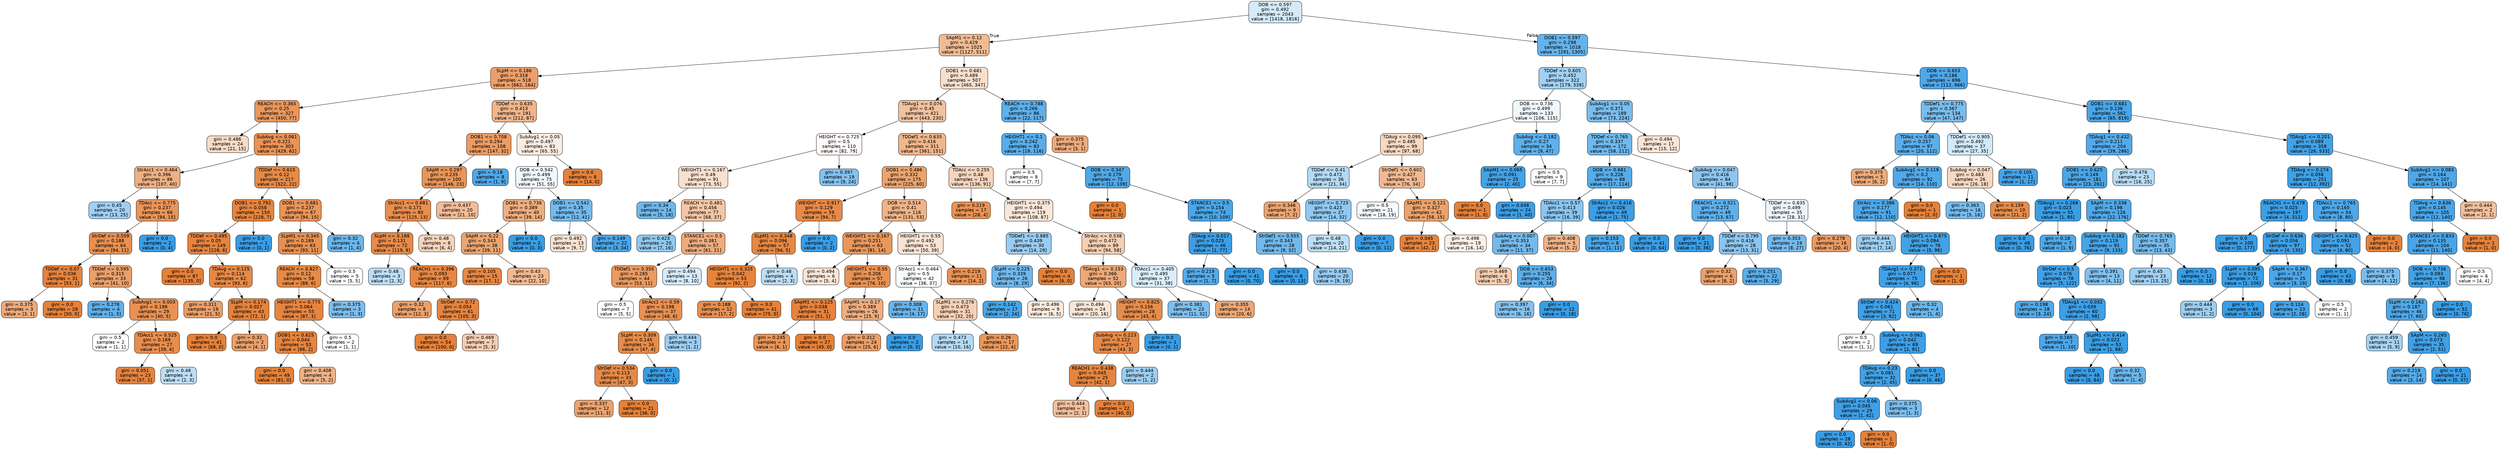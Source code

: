 digraph Tree {
node [shape=box, style="filled, rounded", color="black", fontname=helvetica] ;
edge [fontname=helvetica] ;
0 [label="DOB <= 0.597\ngini = 0.492\nsamples = 2043\nvalue = [1418, 1816]", fillcolor="#d4eaf9"] ;
1 [label="SApM1 <= 0.12\ngini = 0.429\nsamples = 1025\nvalue = [1127, 511]", fillcolor="#f1ba93"] ;
0 -> 1 [labeldistance=2.5, labelangle=45, headlabel="True"] ;
2 [label="SLpM <= 0.186\ngini = 0.318\nsamples = 518\nvalue = [662, 164]", fillcolor="#eba06a"] ;
1 -> 2 ;
3 [label="REACH <= 0.365\ngini = 0.25\nsamples = 327\nvalue = [450, 77]", fillcolor="#e9975b"] ;
2 -> 3 ;
4 [label="gini = 0.486\nsamples = 24\nvalue = [21, 15]", fillcolor="#f8dbc6"] ;
3 -> 4 ;
5 [label="SubAvg <= 0.061\ngini = 0.221\nsamples = 303\nvalue = [429, 62]", fillcolor="#e99356"] ;
3 -> 5 ;
6 [label="StrAcc1 <= 0.464\ngini = 0.396\nsamples = 86\nvalue = [107, 40]", fillcolor="#efb083"] ;
5 -> 6 ;
7 [label="gini = 0.45\nsamples = 20\nvalue = [13, 25]", fillcolor="#a0d0f3"] ;
6 -> 7 ;
8 [label="TDAcc <= 0.775\ngini = 0.237\nsamples = 66\nvalue = [94, 15]", fillcolor="#e99559"] ;
6 -> 8 ;
9 [label="StrDef <= 0.559\ngini = 0.188\nsamples = 64\nvalue = [94, 11]", fillcolor="#e89050"] ;
8 -> 9 ;
10 [label="TDDef <= 0.07\ngini = 0.036\nsamples = 31\nvalue = [53, 1]", fillcolor="#e5833d"] ;
9 -> 10 ;
11 [label="gini = 0.375\nsamples = 3\nvalue = [3, 1]", fillcolor="#eeab7b"] ;
10 -> 11 ;
12 [label="gini = 0.0\nsamples = 28\nvalue = [50, 0]", fillcolor="#e58139"] ;
10 -> 12 ;
13 [label="TDDef <= 0.595\ngini = 0.315\nsamples = 33\nvalue = [41, 10]", fillcolor="#eba069"] ;
9 -> 13 ;
14 [label="gini = 0.278\nsamples = 4\nvalue = [1, 5]", fillcolor="#61b1ea"] ;
13 -> 14 ;
15 [label="SubAvg1 <= 0.003\ngini = 0.198\nsamples = 29\nvalue = [40, 5]", fillcolor="#e89152"] ;
13 -> 15 ;
16 [label="gini = 0.5\nsamples = 2\nvalue = [1, 1]", fillcolor="#ffffff"] ;
15 -> 16 ;
17 [label="TDAcc1 <= 0.525\ngini = 0.169\nsamples = 27\nvalue = [39, 4]", fillcolor="#e88e4d"] ;
15 -> 17 ;
18 [label="gini = 0.051\nsamples = 23\nvalue = [37, 1]", fillcolor="#e6843e"] ;
17 -> 18 ;
19 [label="gini = 0.48\nsamples = 4\nvalue = [2, 3]", fillcolor="#bddef6"] ;
17 -> 19 ;
20 [label="gini = 0.0\nsamples = 2\nvalue = [0, 4]", fillcolor="#399de5"] ;
8 -> 20 ;
21 [label="TDDef <= 0.615\ngini = 0.12\nsamples = 217\nvalue = [322, 22]", fillcolor="#e78a47"] ;
5 -> 21 ;
22 [label="DOB1 <= 0.792\ngini = 0.058\nsamples = 150\nvalue = [228, 7]", fillcolor="#e6853f"] ;
21 -> 22 ;
23 [label="TDDef <= 0.495\ngini = 0.05\nsamples = 149\nvalue = [228, 6]", fillcolor="#e6843e"] ;
22 -> 23 ;
24 [label="gini = 0.0\nsamples = 87\nvalue = [135, 0]", fillcolor="#e58139"] ;
23 -> 24 ;
25 [label="TDAvg <= 0.125\ngini = 0.114\nsamples = 62\nvalue = [93, 6]", fillcolor="#e78946"] ;
23 -> 25 ;
26 [label="gini = 0.311\nsamples = 19\nvalue = [21, 5]", fillcolor="#eb9f68"] ;
25 -> 26 ;
27 [label="SLpM <= 0.174\ngini = 0.027\nsamples = 43\nvalue = [72, 1]", fillcolor="#e5833c"] ;
25 -> 27 ;
28 [label="gini = 0.0\nsamples = 41\nvalue = [68, 0]", fillcolor="#e58139"] ;
27 -> 28 ;
29 [label="gini = 0.32\nsamples = 2\nvalue = [4, 1]", fillcolor="#eca06a"] ;
27 -> 29 ;
30 [label="gini = 0.0\nsamples = 1\nvalue = [0, 1]", fillcolor="#399de5"] ;
22 -> 30 ;
31 [label="DOB1 <= 0.681\ngini = 0.237\nsamples = 67\nvalue = [94, 15]", fillcolor="#e99559"] ;
21 -> 31 ;
32 [label="SLpM1 <= 0.345\ngini = 0.189\nsamples = 63\nvalue = [93, 11]", fillcolor="#e89050"] ;
31 -> 32 ;
33 [label="REACH <= 0.827\ngini = 0.12\nsamples = 58\nvalue = [88, 6]", fillcolor="#e78a46"] ;
32 -> 33 ;
34 [label="HEIGHT1 <= 0.775\ngini = 0.064\nsamples = 55\nvalue = [87, 3]", fillcolor="#e68540"] ;
33 -> 34 ;
35 [label="DOB1 <= 0.625\ngini = 0.044\nsamples = 53\nvalue = [86, 2]", fillcolor="#e6843e"] ;
34 -> 35 ;
36 [label="gini = 0.0\nsamples = 49\nvalue = [81, 0]", fillcolor="#e58139"] ;
35 -> 36 ;
37 [label="gini = 0.408\nsamples = 4\nvalue = [5, 2]", fillcolor="#efb388"] ;
35 -> 37 ;
38 [label="gini = 0.5\nsamples = 2\nvalue = [1, 1]", fillcolor="#ffffff"] ;
34 -> 38 ;
39 [label="gini = 0.375\nsamples = 3\nvalue = [1, 3]", fillcolor="#7bbeee"] ;
33 -> 39 ;
40 [label="gini = 0.5\nsamples = 5\nvalue = [5, 5]", fillcolor="#ffffff"] ;
32 -> 40 ;
41 [label="gini = 0.32\nsamples = 4\nvalue = [1, 4]", fillcolor="#6ab6ec"] ;
31 -> 41 ;
42 [label="TDDef <= 0.635\ngini = 0.413\nsamples = 191\nvalue = [212, 87]", fillcolor="#f0b58a"] ;
2 -> 42 ;
43 [label="DOB1 <= 0.708\ngini = 0.294\nsamples = 108\nvalue = [147, 32]", fillcolor="#eb9c64"] ;
42 -> 43 ;
44 [label="SApM <= 0.297\ngini = 0.235\nsamples = 100\nvalue = [146, 23]", fillcolor="#e99558"] ;
43 -> 44 ;
45 [label="StrAcc1 <= 0.681\ngini = 0.171\nsamples = 80\nvalue = [125, 13]", fillcolor="#e88e4e"] ;
44 -> 45 ;
46 [label="SLpM <= 0.188\ngini = 0.131\nsamples = 72\nvalue = [119, 9]", fillcolor="#e78b48"] ;
45 -> 46 ;
47 [label="gini = 0.48\nsamples = 3\nvalue = [2, 3]", fillcolor="#bddef6"] ;
46 -> 47 ;
48 [label="REACH1 <= 0.396\ngini = 0.093\nsamples = 69\nvalue = [117, 6]", fillcolor="#e68743"] ;
46 -> 48 ;
49 [label="gini = 0.32\nsamples = 8\nvalue = [12, 3]", fillcolor="#eca06a"] ;
48 -> 49 ;
50 [label="StrDef <= 0.72\ngini = 0.054\nsamples = 61\nvalue = [105, 3]", fillcolor="#e6853f"] ;
48 -> 50 ;
51 [label="gini = 0.0\nsamples = 54\nvalue = [100, 0]", fillcolor="#e58139"] ;
50 -> 51 ;
52 [label="gini = 0.469\nsamples = 7\nvalue = [5, 3]", fillcolor="#f5cdb0"] ;
50 -> 52 ;
53 [label="gini = 0.48\nsamples = 8\nvalue = [6, 4]", fillcolor="#f6d5bd"] ;
45 -> 53 ;
54 [label="gini = 0.437\nsamples = 20\nvalue = [21, 10]", fillcolor="#f1bd97"] ;
44 -> 54 ;
55 [label="gini = 0.18\nsamples = 8\nvalue = [1, 9]", fillcolor="#4fa8e8"] ;
43 -> 55 ;
56 [label="SubAvg1 <= 0.05\ngini = 0.497\nsamples = 83\nvalue = [65, 55]", fillcolor="#fbece1"] ;
42 -> 56 ;
57 [label="DOB <= 0.542\ngini = 0.499\nsamples = 75\nvalue = [51, 55]", fillcolor="#f1f8fd"] ;
56 -> 57 ;
58 [label="DOB1 <= 0.736\ngini = 0.389\nsamples = 40\nvalue = [39, 14]", fillcolor="#eeae80"] ;
57 -> 58 ;
59 [label="SApM <= 0.22\ngini = 0.343\nsamples = 38\nvalue = [39, 11]", fillcolor="#eca571"] ;
58 -> 59 ;
60 [label="gini = 0.105\nsamples = 15\nvalue = [17, 1]", fillcolor="#e78845"] ;
59 -> 60 ;
61 [label="gini = 0.43\nsamples = 23\nvalue = [22, 10]", fillcolor="#f1ba93"] ;
59 -> 61 ;
62 [label="gini = 0.0\nsamples = 2\nvalue = [0, 3]", fillcolor="#399de5"] ;
58 -> 62 ;
63 [label="DOB1 <= 0.542\ngini = 0.35\nsamples = 35\nvalue = [12, 41]", fillcolor="#73baed"] ;
57 -> 63 ;
64 [label="gini = 0.492\nsamples = 13\nvalue = [9, 7]", fillcolor="#f9e3d3"] ;
63 -> 64 ;
65 [label="gini = 0.149\nsamples = 22\nvalue = [3, 34]", fillcolor="#4aa6e7"] ;
63 -> 65 ;
66 [label="gini = 0.0\nsamples = 8\nvalue = [14, 0]", fillcolor="#e58139"] ;
56 -> 66 ;
67 [label="DOB1 <= 0.681\ngini = 0.489\nsamples = 507\nvalue = [465, 347]", fillcolor="#f8dfcd"] ;
1 -> 67 ;
68 [label="TDAvg1 <= 0.076\ngini = 0.45\nsamples = 421\nvalue = [443, 230]", fillcolor="#f2c2a0"] ;
67 -> 68 ;
69 [label="HEIGHT <= 0.725\ngini = 0.5\nsamples = 110\nvalue = [82, 79]", fillcolor="#fefaf8"] ;
68 -> 69 ;
70 [label="WEIGHT1 <= 0.167\ngini = 0.49\nsamples = 91\nvalue = [73, 55]", fillcolor="#f9e0ce"] ;
69 -> 70 ;
71 [label="gini = 0.34\nsamples = 14\nvalue = [5, 18]", fillcolor="#70b8ec"] ;
70 -> 71 ;
72 [label="REACH <= 0.481\ngini = 0.456\nsamples = 77\nvalue = [68, 37]", fillcolor="#f3c6a5"] ;
70 -> 72 ;
73 [label="gini = 0.423\nsamples = 20\nvalue = [7, 16]", fillcolor="#90c8f0"] ;
72 -> 73 ;
74 [label="STANCE1 <= 0.5\ngini = 0.381\nsamples = 57\nvalue = [61, 21]", fillcolor="#eeac7d"] ;
72 -> 74 ;
75 [label="TDDef1 <= 0.355\ngini = 0.285\nsamples = 44\nvalue = [53, 11]", fillcolor="#ea9b62"] ;
74 -> 75 ;
76 [label="gini = 0.5\nsamples = 7\nvalue = [5, 5]", fillcolor="#ffffff"] ;
75 -> 76 ;
77 [label="StrAcc1 <= 0.59\ngini = 0.198\nsamples = 37\nvalue = [48, 6]", fillcolor="#e89152"] ;
75 -> 77 ;
78 [label="SLpM <= 0.309\ngini = 0.145\nsamples = 34\nvalue = [47, 4]", fillcolor="#e78c4a"] ;
77 -> 78 ;
79 [label="StrDef <= 0.534\ngini = 0.113\nsamples = 33\nvalue = [47, 3]", fillcolor="#e78946"] ;
78 -> 79 ;
80 [label="gini = 0.337\nsamples = 12\nvalue = [11, 3]", fillcolor="#eca36f"] ;
79 -> 80 ;
81 [label="gini = 0.0\nsamples = 21\nvalue = [36, 0]", fillcolor="#e58139"] ;
79 -> 81 ;
82 [label="gini = 0.0\nsamples = 1\nvalue = [0, 1]", fillcolor="#399de5"] ;
78 -> 82 ;
83 [label="gini = 0.444\nsamples = 3\nvalue = [1, 2]", fillcolor="#9ccef2"] ;
77 -> 83 ;
84 [label="gini = 0.494\nsamples = 13\nvalue = [8, 10]", fillcolor="#d7ebfa"] ;
74 -> 84 ;
85 [label="gini = 0.397\nsamples = 19\nvalue = [9, 24]", fillcolor="#83c2ef"] ;
69 -> 85 ;
86 [label="TDDef1 <= 0.635\ngini = 0.416\nsamples = 311\nvalue = [361, 151]", fillcolor="#f0b68c"] ;
68 -> 86 ;
87 [label="DOB1 <= 0.486\ngini = 0.332\nsamples = 175\nvalue = [225, 60]", fillcolor="#eca36e"] ;
86 -> 87 ;
88 [label="WEIGHT <= 0.917\ngini = 0.129\nsamples = 59\nvalue = [94, 7]", fillcolor="#e78a48"] ;
87 -> 88 ;
89 [label="SLpM1 <= 0.348\ngini = 0.096\nsamples = 57\nvalue = [94, 5]", fillcolor="#e68844"] ;
88 -> 89 ;
90 [label="HEIGHT1 <= 0.325\ngini = 0.042\nsamples = 53\nvalue = [92, 2]", fillcolor="#e6843d"] ;
89 -> 90 ;
91 [label="gini = 0.188\nsamples = 12\nvalue = [17, 2]", fillcolor="#e89050"] ;
90 -> 91 ;
92 [label="gini = 0.0\nsamples = 41\nvalue = [75, 0]", fillcolor="#e58139"] ;
90 -> 92 ;
93 [label="gini = 0.48\nsamples = 4\nvalue = [2, 3]", fillcolor="#bddef6"] ;
89 -> 93 ;
94 [label="gini = 0.0\nsamples = 2\nvalue = [0, 2]", fillcolor="#399de5"] ;
88 -> 94 ;
95 [label="DOB <= 0.514\ngini = 0.41\nsamples = 116\nvalue = [131, 53]", fillcolor="#f0b489"] ;
87 -> 95 ;
96 [label="WEIGHT1 <= 0.167\ngini = 0.251\nsamples = 63\nvalue = [81, 14]", fillcolor="#e9975b"] ;
95 -> 96 ;
97 [label="gini = 0.494\nsamples = 6\nvalue = [5, 4]", fillcolor="#fae6d7"] ;
96 -> 97 ;
98 [label="HEIGHT1 <= 0.55\ngini = 0.206\nsamples = 57\nvalue = [76, 10]", fillcolor="#e89253"] ;
96 -> 98 ;
99 [label="SApM1 <= 0.125\ngini = 0.038\nsamples = 31\nvalue = [51, 1]", fillcolor="#e6833d"] ;
98 -> 99 ;
100 [label="gini = 0.245\nsamples = 4\nvalue = [6, 1]", fillcolor="#e9965a"] ;
99 -> 100 ;
101 [label="gini = 0.0\nsamples = 27\nvalue = [45, 0]", fillcolor="#e58139"] ;
99 -> 101 ;
102 [label="SApM1 <= 0.17\ngini = 0.389\nsamples = 26\nvalue = [25, 9]", fillcolor="#eeae80"] ;
98 -> 102 ;
103 [label="gini = 0.312\nsamples = 24\nvalue = [25, 6]", fillcolor="#eb9f69"] ;
102 -> 103 ;
104 [label="gini = 0.0\nsamples = 2\nvalue = [0, 3]", fillcolor="#399de5"] ;
102 -> 104 ;
105 [label="HEIGHT1 <= 0.55\ngini = 0.492\nsamples = 53\nvalue = [50, 39]", fillcolor="#f9e3d3"] ;
95 -> 105 ;
106 [label="StrAcc1 <= 0.464\ngini = 0.5\nsamples = 42\nvalue = [36, 37]", fillcolor="#fafcfe"] ;
105 -> 106 ;
107 [label="gini = 0.308\nsamples = 11\nvalue = [4, 17]", fillcolor="#68b4eb"] ;
106 -> 107 ;
108 [label="SLpM1 <= 0.276\ngini = 0.473\nsamples = 31\nvalue = [32, 20]", fillcolor="#f5d0b5"] ;
106 -> 108 ;
109 [label="gini = 0.473\nsamples = 14\nvalue = [10, 16]", fillcolor="#b5daf5"] ;
108 -> 109 ;
110 [label="gini = 0.26\nsamples = 17\nvalue = [22, 4]", fillcolor="#ea985d"] ;
108 -> 110 ;
111 [label="gini = 0.219\nsamples = 11\nvalue = [14, 2]", fillcolor="#e99355"] ;
105 -> 111 ;
112 [label="TDAcc <= 0.255\ngini = 0.48\nsamples = 136\nvalue = [136, 91]", fillcolor="#f6d5bd"] ;
86 -> 112 ;
113 [label="gini = 0.219\nsamples = 17\nvalue = [28, 4]", fillcolor="#e99355"] ;
112 -> 113 ;
114 [label="HEIGHT1 <= 0.375\ngini = 0.494\nsamples = 119\nvalue = [108, 87]", fillcolor="#fae7d9"] ;
112 -> 114 ;
115 [label="TDDef1 <= 0.885\ngini = 0.439\nsamples = 30\nvalue = [14, 29]", fillcolor="#99ccf2"] ;
114 -> 115 ;
116 [label="SLpM <= 0.225\ngini = 0.339\nsamples = 26\nvalue = [8, 29]", fillcolor="#70b8ec"] ;
115 -> 116 ;
117 [label="gini = 0.142\nsamples = 17\nvalue = [2, 24]", fillcolor="#49a5e7"] ;
116 -> 117 ;
118 [label="gini = 0.496\nsamples = 9\nvalue = [6, 5]", fillcolor="#fbeade"] ;
116 -> 118 ;
119 [label="gini = 0.0\nsamples = 4\nvalue = [6, 0]", fillcolor="#e58139"] ;
115 -> 119 ;
120 [label="StrAcc <= 0.538\ngini = 0.472\nsamples = 89\nvalue = [94, 58]", fillcolor="#f5cfb3"] ;
114 -> 120 ;
121 [label="TDAvg1 <= 0.153\ngini = 0.366\nsamples = 52\nvalue = [63, 20]", fillcolor="#eda978"] ;
120 -> 121 ;
122 [label="gini = 0.494\nsamples = 24\nvalue = [20, 16]", fillcolor="#fae6d7"] ;
121 -> 122 ;
123 [label="HEIGHT <= 0.825\ngini = 0.156\nsamples = 28\nvalue = [43, 4]", fillcolor="#e78d4b"] ;
121 -> 123 ;
124 [label="SubAvg <= 0.223\ngini = 0.122\nsamples = 27\nvalue = [43, 3]", fillcolor="#e78a47"] ;
123 -> 124 ;
125 [label="REACH1 <= 0.438\ngini = 0.045\nsamples = 25\nvalue = [42, 1]", fillcolor="#e6843e"] ;
124 -> 125 ;
126 [label="gini = 0.444\nsamples = 3\nvalue = [2, 1]", fillcolor="#f2c09c"] ;
125 -> 126 ;
127 [label="gini = 0.0\nsamples = 22\nvalue = [40, 0]", fillcolor="#e58139"] ;
125 -> 127 ;
128 [label="gini = 0.444\nsamples = 2\nvalue = [1, 2]", fillcolor="#9ccef2"] ;
124 -> 128 ;
129 [label="gini = 0.0\nsamples = 1\nvalue = [0, 1]", fillcolor="#399de5"] ;
123 -> 129 ;
130 [label="TDAcc1 <= 0.405\ngini = 0.495\nsamples = 37\nvalue = [31, 38]", fillcolor="#dbedfa"] ;
120 -> 130 ;
131 [label="gini = 0.381\nsamples = 23\nvalue = [11, 32]", fillcolor="#7dbfee"] ;
130 -> 131 ;
132 [label="gini = 0.355\nsamples = 14\nvalue = [20, 6]", fillcolor="#eda774"] ;
130 -> 132 ;
133 [label="REACH <= 0.788\ngini = 0.266\nsamples = 86\nvalue = [22, 117]", fillcolor="#5eafea"] ;
67 -> 133 ;
134 [label="HEIGHT1 <= 0.1\ngini = 0.242\nsamples = 83\nvalue = [19, 116]", fillcolor="#59ade9"] ;
133 -> 134 ;
135 [label="gini = 0.5\nsamples = 8\nvalue = [7, 7]", fillcolor="#ffffff"] ;
134 -> 135 ;
136 [label="DOB <= 0.347\ngini = 0.179\nsamples = 75\nvalue = [12, 109]", fillcolor="#4fa8e8"] ;
134 -> 136 ;
137 [label="gini = 0.0\nsamples = 1\nvalue = [2, 0]", fillcolor="#e58139"] ;
136 -> 137 ;
138 [label="STANCE1 <= 0.5\ngini = 0.154\nsamples = 74\nvalue = [10, 109]", fillcolor="#4ba6e7"] ;
136 -> 138 ;
139 [label="TDAvg <= 0.017\ngini = 0.025\nsamples = 46\nvalue = [1, 77]", fillcolor="#3c9ee5"] ;
138 -> 139 ;
140 [label="gini = 0.219\nsamples = 5\nvalue = [1, 7]", fillcolor="#55abe9"] ;
139 -> 140 ;
141 [label="gini = 0.0\nsamples = 41\nvalue = [0, 70]", fillcolor="#399de5"] ;
139 -> 141 ;
142 [label="StrDef1 <= 0.555\ngini = 0.343\nsamples = 28\nvalue = [9, 32]", fillcolor="#71b9ec"] ;
138 -> 142 ;
143 [label="gini = 0.0\nsamples = 8\nvalue = [0, 13]", fillcolor="#399de5"] ;
142 -> 143 ;
144 [label="gini = 0.436\nsamples = 20\nvalue = [9, 19]", fillcolor="#97cbf1"] ;
142 -> 144 ;
145 [label="gini = 0.375\nsamples = 3\nvalue = [3, 1]", fillcolor="#eeab7b"] ;
133 -> 145 ;
146 [label="DOB1 <= 0.597\ngini = 0.298\nsamples = 1018\nvalue = [291, 1305]", fillcolor="#65b3eb"] ;
0 -> 146 [labeldistance=2.5, labelangle=-45, headlabel="False"] ;
147 [label="TDDef <= 0.605\ngini = 0.452\nsamples = 322\nvalue = [179, 339]", fillcolor="#a2d1f3"] ;
146 -> 147 ;
148 [label="DOB <= 0.736\ngini = 0.499\nsamples = 133\nvalue = [106, 115]", fillcolor="#f0f7fd"] ;
147 -> 148 ;
149 [label="TDAvg <= 0.095\ngini = 0.485\nsamples = 99\nvalue = [97, 68]", fillcolor="#f7d9c4"] ;
148 -> 149 ;
150 [label="TDDef <= 0.41\ngini = 0.472\nsamples = 36\nvalue = [21, 34]", fillcolor="#b3daf5"] ;
149 -> 150 ;
151 [label="gini = 0.346\nsamples = 9\nvalue = [7, 2]", fillcolor="#eca572"] ;
150 -> 151 ;
152 [label="HEIGHT <= 0.725\ngini = 0.423\nsamples = 27\nvalue = [14, 32]", fillcolor="#90c8f0"] ;
150 -> 152 ;
153 [label="gini = 0.48\nsamples = 20\nvalue = [14, 21]", fillcolor="#bddef6"] ;
152 -> 153 ;
154 [label="gini = 0.0\nsamples = 7\nvalue = [0, 11]", fillcolor="#399de5"] ;
152 -> 154 ;
155 [label="StrDef1 <= 0.602\ngini = 0.427\nsamples = 63\nvalue = [76, 34]", fillcolor="#f1b992"] ;
149 -> 155 ;
156 [label="gini = 0.5\nsamples = 21\nvalue = [18, 19]", fillcolor="#f5fafe"] ;
155 -> 156 ;
157 [label="SApM1 <= 0.121\ngini = 0.327\nsamples = 42\nvalue = [58, 15]", fillcolor="#eca26c"] ;
155 -> 157 ;
158 [label="gini = 0.045\nsamples = 23\nvalue = [42, 1]", fillcolor="#e6843e"] ;
157 -> 158 ;
159 [label="gini = 0.498\nsamples = 19\nvalue = [16, 14]", fillcolor="#fcefe6"] ;
157 -> 159 ;
160 [label="SubAvg <= 0.182\ngini = 0.27\nsamples = 34\nvalue = [9, 47]", fillcolor="#5fb0ea"] ;
148 -> 160 ;
161 [label="SApM1 <= 0.065\ngini = 0.091\nsamples = 25\nvalue = [2, 40]", fillcolor="#43a2e6"] ;
160 -> 161 ;
162 [label="gini = 0.0\nsamples = 1\nvalue = [1, 0]", fillcolor="#e58139"] ;
161 -> 162 ;
163 [label="gini = 0.048\nsamples = 24\nvalue = [1, 40]", fillcolor="#3e9fe6"] ;
161 -> 163 ;
164 [label="gini = 0.5\nsamples = 9\nvalue = [7, 7]", fillcolor="#ffffff"] ;
160 -> 164 ;
165 [label="SubAvg1 <= 0.05\ngini = 0.371\nsamples = 189\nvalue = [73, 224]", fillcolor="#7abded"] ;
147 -> 165 ;
166 [label="TDDef <= 0.765\ngini = 0.337\nsamples = 172\nvalue = [58, 212]", fillcolor="#6fb8ec"] ;
165 -> 166 ;
167 [label="DOB <= 0.681\ngini = 0.226\nsamples = 88\nvalue = [17, 114]", fillcolor="#57ace9"] ;
166 -> 167 ;
168 [label="TDAcc1 <= 0.57\ngini = 0.413\nsamples = 39\nvalue = [16, 39]", fillcolor="#8ac5f0"] ;
167 -> 168 ;
169 [label="SubAvg <= 0.007\ngini = 0.353\nsamples = 34\nvalue = [11, 37]", fillcolor="#74baed"] ;
168 -> 169 ;
170 [label="gini = 0.469\nsamples = 6\nvalue = [5, 3]", fillcolor="#f5cdb0"] ;
169 -> 170 ;
171 [label="DOB <= 0.653\ngini = 0.255\nsamples = 28\nvalue = [6, 34]", fillcolor="#5caeea"] ;
169 -> 171 ;
172 [label="gini = 0.397\nsamples = 16\nvalue = [6, 16]", fillcolor="#83c2ef"] ;
171 -> 172 ;
173 [label="gini = 0.0\nsamples = 12\nvalue = [0, 18]", fillcolor="#399de5"] ;
171 -> 173 ;
174 [label="gini = 0.408\nsamples = 5\nvalue = [5, 2]", fillcolor="#efb388"] ;
168 -> 174 ;
175 [label="StrAcc1 <= 0.416\ngini = 0.026\nsamples = 49\nvalue = [1, 75]", fillcolor="#3c9ee5"] ;
167 -> 175 ;
176 [label="gini = 0.153\nsamples = 8\nvalue = [1, 11]", fillcolor="#4ba6e7"] ;
175 -> 176 ;
177 [label="gini = 0.0\nsamples = 41\nvalue = [0, 64]", fillcolor="#399de5"] ;
175 -> 177 ;
178 [label="SubAvg <= 0.047\ngini = 0.416\nsamples = 84\nvalue = [41, 98]", fillcolor="#8cc6f0"] ;
166 -> 178 ;
179 [label="REACH1 <= 0.521\ngini = 0.272\nsamples = 49\nvalue = [13, 67]", fillcolor="#5fb0ea"] ;
178 -> 179 ;
180 [label="gini = 0.0\nsamples = 21\nvalue = [0, 36]", fillcolor="#399de5"] ;
179 -> 180 ;
181 [label="TDDef <= 0.795\ngini = 0.416\nsamples = 28\nvalue = [13, 31]", fillcolor="#8cc6f0"] ;
179 -> 181 ;
182 [label="gini = 0.32\nsamples = 6\nvalue = [8, 2]", fillcolor="#eca06a"] ;
181 -> 182 ;
183 [label="gini = 0.251\nsamples = 22\nvalue = [5, 29]", fillcolor="#5baee9"] ;
181 -> 183 ;
184 [label="TDDef <= 0.835\ngini = 0.499\nsamples = 35\nvalue = [28, 31]", fillcolor="#ecf6fc"] ;
178 -> 184 ;
185 [label="gini = 0.353\nsamples = 19\nvalue = [8, 27]", fillcolor="#74baed"] ;
184 -> 185 ;
186 [label="gini = 0.278\nsamples = 16\nvalue = [20, 4]", fillcolor="#ea9a61"] ;
184 -> 186 ;
187 [label="gini = 0.494\nsamples = 17\nvalue = [15, 12]", fillcolor="#fae6d7"] ;
165 -> 187 ;
188 [label="DOB <= 0.653\ngini = 0.186\nsamples = 696\nvalue = [112, 966]", fillcolor="#50a8e8"] ;
146 -> 188 ;
189 [label="TDDef1 <= 0.775\ngini = 0.367\nsamples = 134\nvalue = [47, 147]", fillcolor="#78bced"] ;
188 -> 189 ;
190 [label="TDAcc <= 0.06\ngini = 0.257\nsamples = 97\nvalue = [20, 112]", fillcolor="#5caeea"] ;
189 -> 190 ;
191 [label="gini = 0.375\nsamples = 5\nvalue = [6, 2]", fillcolor="#eeab7b"] ;
190 -> 191 ;
192 [label="SubAvg1 <= 0.119\ngini = 0.2\nsamples = 92\nvalue = [14, 110]", fillcolor="#52a9e8"] ;
190 -> 192 ;
193 [label="StrAcc <= 0.386\ngini = 0.177\nsamples = 91\nvalue = [12, 110]", fillcolor="#4fa8e8"] ;
192 -> 193 ;
194 [label="gini = 0.444\nsamples = 15\nvalue = [7, 14]", fillcolor="#9ccef2"] ;
193 -> 194 ;
195 [label="HEIGHT1 <= 0.875\ngini = 0.094\nsamples = 76\nvalue = [5, 96]", fillcolor="#43a2e6"] ;
193 -> 195 ;
196 [label="TDAvg1 <= 0.371\ngini = 0.077\nsamples = 75\nvalue = [4, 96]", fillcolor="#41a1e6"] ;
195 -> 196 ;
197 [label="StrDef <= 0.424\ngini = 0.061\nsamples = 71\nvalue = [3, 92]", fillcolor="#3fa0e6"] ;
196 -> 197 ;
198 [label="gini = 0.5\nsamples = 2\nvalue = [1, 1]", fillcolor="#ffffff"] ;
197 -> 198 ;
199 [label="SubAvg <= 0.061\ngini = 0.042\nsamples = 69\nvalue = [2, 91]", fillcolor="#3d9fe6"] ;
197 -> 199 ;
200 [label="TDAvg <= 0.23\ngini = 0.081\nsamples = 32\nvalue = [2, 45]", fillcolor="#42a1e6"] ;
199 -> 200 ;
201 [label="SubAvg1 <= 0.06\ngini = 0.045\nsamples = 29\nvalue = [1, 42]", fillcolor="#3e9fe6"] ;
200 -> 201 ;
202 [label="gini = 0.0\nsamples = 28\nvalue = [0, 42]", fillcolor="#399de5"] ;
201 -> 202 ;
203 [label="gini = 0.0\nsamples = 1\nvalue = [1, 0]", fillcolor="#e58139"] ;
201 -> 203 ;
204 [label="gini = 0.375\nsamples = 3\nvalue = [1, 3]", fillcolor="#7bbeee"] ;
200 -> 204 ;
205 [label="gini = 0.0\nsamples = 37\nvalue = [0, 46]", fillcolor="#399de5"] ;
199 -> 205 ;
206 [label="gini = 0.32\nsamples = 4\nvalue = [1, 4]", fillcolor="#6ab6ec"] ;
196 -> 206 ;
207 [label="gini = 0.0\nsamples = 1\nvalue = [1, 0]", fillcolor="#e58139"] ;
195 -> 207 ;
208 [label="gini = 0.0\nsamples = 1\nvalue = [2, 0]", fillcolor="#e58139"] ;
192 -> 208 ;
209 [label="TDDef1 <= 0.905\ngini = 0.492\nsamples = 37\nvalue = [27, 35]", fillcolor="#d2e9f9"] ;
189 -> 209 ;
210 [label="SubAvg <= 0.047\ngini = 0.483\nsamples = 26\nvalue = [26, 18]", fillcolor="#f7d8c2"] ;
209 -> 210 ;
211 [label="gini = 0.363\nsamples = 16\nvalue = [5, 16]", fillcolor="#77bced"] ;
210 -> 211 ;
212 [label="gini = 0.159\nsamples = 10\nvalue = [21, 2]", fillcolor="#e78d4c"] ;
210 -> 212 ;
213 [label="gini = 0.105\nsamples = 11\nvalue = [1, 17]", fillcolor="#45a3e7"] ;
209 -> 213 ;
214 [label="DOB1 <= 0.681\ngini = 0.136\nsamples = 562\nvalue = [65, 819]", fillcolor="#49a5e7"] ;
188 -> 214 ;
215 [label="TDAvg1 <= 0.432\ngini = 0.211\nsamples = 204\nvalue = [39, 286]", fillcolor="#54aae9"] ;
214 -> 215 ;
216 [label="DOB1 <= 0.625\ngini = 0.149\nsamples = 181\nvalue = [23, 261]", fillcolor="#4aa6e7"] ;
215 -> 216 ;
217 [label="TDAvg1 <= 0.268\ngini = 0.023\nsamples = 55\nvalue = [1, 85]", fillcolor="#3b9ee5"] ;
216 -> 217 ;
218 [label="gini = 0.0\nsamples = 48\nvalue = [0, 76]", fillcolor="#399de5"] ;
217 -> 218 ;
219 [label="gini = 0.18\nsamples = 7\nvalue = [1, 9]", fillcolor="#4fa8e8"] ;
217 -> 219 ;
220 [label="SApM <= 0.338\ngini = 0.198\nsamples = 126\nvalue = [22, 176]", fillcolor="#52a9e8"] ;
216 -> 220 ;
221 [label="SubAvg <= 0.182\ngini = 0.119\nsamples = 91\nvalue = [9, 133]", fillcolor="#46a4e7"] ;
220 -> 221 ;
222 [label="StrDef <= 0.5\ngini = 0.076\nsamples = 78\nvalue = [5, 122]", fillcolor="#41a1e6"] ;
221 -> 222 ;
223 [label="gini = 0.198\nsamples = 18\nvalue = [3, 24]", fillcolor="#52a9e8"] ;
222 -> 223 ;
224 [label="TDAvg1 <= 0.032\ngini = 0.039\nsamples = 60\nvalue = [2, 98]", fillcolor="#3d9fe6"] ;
222 -> 224 ;
225 [label="gini = 0.165\nsamples = 7\nvalue = [1, 10]", fillcolor="#4da7e8"] ;
224 -> 225 ;
226 [label="SLpM1 <= 0.414\ngini = 0.022\nsamples = 53\nvalue = [1, 88]", fillcolor="#3b9ee5"] ;
224 -> 226 ;
227 [label="gini = 0.0\nsamples = 48\nvalue = [0, 84]", fillcolor="#399de5"] ;
226 -> 227 ;
228 [label="gini = 0.32\nsamples = 5\nvalue = [1, 4]", fillcolor="#6ab6ec"] ;
226 -> 228 ;
229 [label="gini = 0.391\nsamples = 13\nvalue = [4, 11]", fillcolor="#81c1ee"] ;
221 -> 229 ;
230 [label="TDDef <= 0.765\ngini = 0.357\nsamples = 35\nvalue = [13, 43]", fillcolor="#75bbed"] ;
220 -> 230 ;
231 [label="gini = 0.45\nsamples = 23\nvalue = [13, 25]", fillcolor="#a0d0f3"] ;
230 -> 231 ;
232 [label="gini = 0.0\nsamples = 12\nvalue = [0, 18]", fillcolor="#399de5"] ;
230 -> 232 ;
233 [label="gini = 0.476\nsamples = 23\nvalue = [16, 25]", fillcolor="#b8dcf6"] ;
215 -> 233 ;
234 [label="TDAvg1 <= 0.201\ngini = 0.089\nsamples = 358\nvalue = [26, 533]", fillcolor="#43a2e6"] ;
214 -> 234 ;
235 [label="TDAvg <= 0.274\ngini = 0.058\nsamples = 251\nvalue = [12, 392]", fillcolor="#3fa0e6"] ;
234 -> 235 ;
236 [label="REACH1 <= 0.479\ngini = 0.025\nsamples = 197\nvalue = [4, 312]", fillcolor="#3c9ee5"] ;
235 -> 236 ;
237 [label="gini = 0.0\nsamples = 100\nvalue = [0, 177]", fillcolor="#399de5"] ;
236 -> 237 ;
238 [label="StrDef <= 0.636\ngini = 0.056\nsamples = 97\nvalue = [4, 135]", fillcolor="#3fa0e6"] ;
236 -> 238 ;
239 [label="SLpM <= 0.095\ngini = 0.019\nsamples = 72\nvalue = [1, 106]", fillcolor="#3b9ee5"] ;
238 -> 239 ;
240 [label="gini = 0.444\nsamples = 3\nvalue = [1, 2]", fillcolor="#9ccef2"] ;
239 -> 240 ;
241 [label="gini = 0.0\nsamples = 69\nvalue = [0, 104]", fillcolor="#399de5"] ;
239 -> 241 ;
242 [label="SApM <= 0.367\ngini = 0.17\nsamples = 25\nvalue = [3, 29]", fillcolor="#4da7e8"] ;
238 -> 242 ;
243 [label="gini = 0.124\nsamples = 23\nvalue = [2, 28]", fillcolor="#47a4e7"] ;
242 -> 243 ;
244 [label="gini = 0.5\nsamples = 2\nvalue = [1, 1]", fillcolor="#ffffff"] ;
242 -> 244 ;
245 [label="TDAcc1 <= 0.765\ngini = 0.165\nsamples = 54\nvalue = [8, 80]", fillcolor="#4da7e8"] ;
235 -> 245 ;
246 [label="HEIGHT1 <= 0.625\ngini = 0.091\nsamples = 52\nvalue = [4, 80]", fillcolor="#43a2e6"] ;
245 -> 246 ;
247 [label="gini = 0.0\nsamples = 43\nvalue = [0, 68]", fillcolor="#399de5"] ;
246 -> 247 ;
248 [label="gini = 0.375\nsamples = 9\nvalue = [4, 12]", fillcolor="#7bbeee"] ;
246 -> 248 ;
249 [label="gini = 0.0\nsamples = 2\nvalue = [4, 0]", fillcolor="#e58139"] ;
245 -> 249 ;
250 [label="SubAvg1 <= 0.083\ngini = 0.164\nsamples = 107\nvalue = [14, 141]", fillcolor="#4da7e8"] ;
234 -> 250 ;
251 [label="TDAvg <= 0.636\ngini = 0.145\nsamples = 105\nvalue = [12, 140]", fillcolor="#4aa5e7"] ;
250 -> 251 ;
252 [label="STANCE1 <= 0.833\ngini = 0.135\nsamples = 104\nvalue = [11, 140]", fillcolor="#49a5e7"] ;
251 -> 252 ;
253 [label="DOB <= 0.736\ngini = 0.093\nsamples = 98\nvalue = [7, 136]", fillcolor="#43a2e6"] ;
252 -> 253 ;
254 [label="SLpM <= 0.162\ngini = 0.187\nsamples = 46\nvalue = [7, 60]", fillcolor="#50a8e8"] ;
253 -> 254 ;
255 [label="gini = 0.459\nsamples = 11\nvalue = [5, 9]", fillcolor="#a7d3f3"] ;
254 -> 255 ;
256 [label="SApM <= 0.265\ngini = 0.073\nsamples = 35\nvalue = [2, 51]", fillcolor="#41a1e6"] ;
254 -> 256 ;
257 [label="gini = 0.219\nsamples = 14\nvalue = [2, 14]", fillcolor="#55abe9"] ;
256 -> 257 ;
258 [label="gini = 0.0\nsamples = 21\nvalue = [0, 37]", fillcolor="#399de5"] ;
256 -> 258 ;
259 [label="gini = 0.0\nsamples = 52\nvalue = [0, 76]", fillcolor="#399de5"] ;
253 -> 259 ;
260 [label="gini = 0.5\nsamples = 6\nvalue = [4, 4]", fillcolor="#ffffff"] ;
252 -> 260 ;
261 [label="gini = 0.0\nsamples = 1\nvalue = [1, 0]", fillcolor="#e58139"] ;
251 -> 261 ;
262 [label="gini = 0.444\nsamples = 2\nvalue = [2, 1]", fillcolor="#f2c09c"] ;
250 -> 262 ;
}